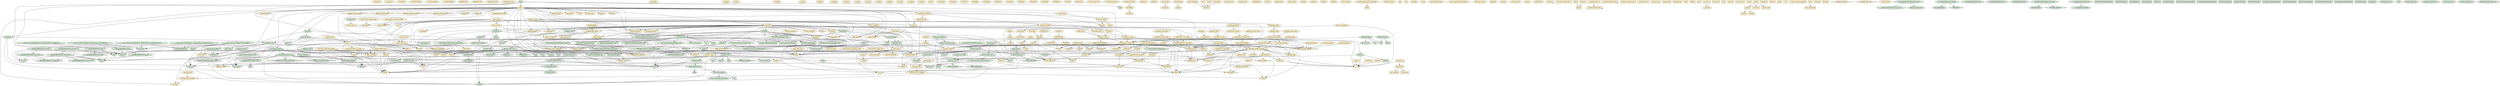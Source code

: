 digraph {
"__bswap_16" [type=functions, language=source, fillcolor="#FFF2CC", style=filled, shape=ellipse];
"__bswap_32" [type=functions, language=source, fillcolor="#FFF2CC", style=filled, shape=ellipse];
"__bswap_64" [type=functions, language=source, fillcolor="#FFF2CC", style=filled, shape=ellipse];
"__uint16_identity" [type=functions, language=source, fillcolor="#FFF2CC", style=filled, shape=ellipse];
"__uint32_identity" [type=functions, language=source, fillcolor="#FFF2CC", style=filled, shape=ellipse];
"__uint64_identity" [type=functions, language=source, fillcolor="#FFF2CC", style=filled, shape=ellipse];
"pgettext_aux" [type=functions, language=source, fillcolor="#FFF2CC", style=filled, shape=ellipse];
"npgettext_aux" [type=functions, language=source, fillcolor="#FFF2CC", style=filled, shape=ellipse];
"dcpgettext_expr" [type=functions, language=source, fillcolor="#FFF2CC", style=filled, shape=ellipse];
"dcnpgettext_expr" [type=functions, language=source, fillcolor="#FFF2CC", style=filled, shape=ellipse];
"__argmatch_die" [type=functions, language=source, fillcolor="#FFF2CC", style=filled, shape=ellipse];
"argmatch" [type=functions, language=source, fillcolor="#FFF2CC", style=filled, shape=ellipse];
"argmatch_exact" [type=functions, language=source, fillcolor="#FFF2CC", style=filled, shape=ellipse];
"argmatch_invalid" [type=functions, language=source, fillcolor="#FFF2CC", style=filled, shape=ellipse];
"argmatch_valid" [type=functions, language=source, fillcolor="#FFF2CC", style=filled, shape=ellipse];
"__xargmatch_internal" [type=functions, language=source, fillcolor="#FFF2CC", style=filled, shape=ellipse];
"argmatch_to_argument" [type=functions, language=source, fillcolor="#FFF2CC", style=filled, shape=ellipse];
"c_isalnum" [type=functions, language=source, fillcolor="#FFF2CC", style=filled, shape=ellipse];
"c_isalpha" [type=functions, language=source, fillcolor="#FFF2CC", style=filled, shape=ellipse];
"c_isascii" [type=functions, language=source, fillcolor="#FFF2CC", style=filled, shape=ellipse];
"c_isblank" [type=functions, language=source, fillcolor="#FFF2CC", style=filled, shape=ellipse];
"c_iscntrl" [type=functions, language=source, fillcolor="#FFF2CC", style=filled, shape=ellipse];
"c_isdigit" [type=functions, language=source, fillcolor="#FFF2CC", style=filled, shape=ellipse];
"c_isgraph" [type=functions, language=source, fillcolor="#FFF2CC", style=filled, shape=ellipse];
"c_islower" [type=functions, language=source, fillcolor="#FFF2CC", style=filled, shape=ellipse];
"c_isprint" [type=functions, language=source, fillcolor="#FFF2CC", style=filled, shape=ellipse];
"c_ispunct" [type=functions, language=source, fillcolor="#FFF2CC", style=filled, shape=ellipse];
"c_isspace" [type=functions, language=source, fillcolor="#FFF2CC", style=filled, shape=ellipse];
"c_isupper" [type=functions, language=source, fillcolor="#FFF2CC", style=filled, shape=ellipse];
"c_isxdigit" [type=functions, language=source, fillcolor="#FFF2CC", style=filled, shape=ellipse];
"c_toupper" [type=functions, language=source, fillcolor="#FFF2CC", style=filled, shape=ellipse];
"c_tolower" [type=functions, language=source, fillcolor="#FFF2CC", style=filled, shape=ellipse];
"mbszero" [type=functions, language=source, fillcolor="#FFF2CC", style=filled, shape=ellipse];
"btoc32" [type=functions, language=source, fillcolor="#FFF2CC", style=filled, shape=ellipse];
"c32isalnum" [type=functions, language=source, fillcolor="#FFF2CC", style=filled, shape=ellipse];
"c32isalpha" [type=functions, language=source, fillcolor="#FFF2CC", style=filled, shape=ellipse];
"c32iscntrl" [type=functions, language=source, fillcolor="#FFF2CC", style=filled, shape=ellipse];
"c32isdigit" [type=functions, language=source, fillcolor="#FFF2CC", style=filled, shape=ellipse];
"c32isgraph" [type=functions, language=source, fillcolor="#FFF2CC", style=filled, shape=ellipse];
"c32islower" [type=functions, language=source, fillcolor="#FFF2CC", style=filled, shape=ellipse];
"c32isprint" [type=functions, language=source, fillcolor="#FFF2CC", style=filled, shape=ellipse];
"c32ispunct" [type=functions, language=source, fillcolor="#FFF2CC", style=filled, shape=ellipse];
"c32isspace" [type=functions, language=source, fillcolor="#FFF2CC", style=filled, shape=ellipse];
"c32isupper" [type=functions, language=source, fillcolor="#FFF2CC", style=filled, shape=ellipse];
"c32isxdigit" [type=functions, language=source, fillcolor="#FFF2CC", style=filled, shape=ellipse];
"c32tolower" [type=functions, language=source, fillcolor="#FFF2CC", style=filled, shape=ellipse];
"c32width" [type=functions, language=source, fillcolor="#FFF2CC", style=filled, shape=ellipse];
"mbsrtoc32s" [type=functions, language=source, fillcolor="#FFF2CC", style=filled, shape=ellipse];
"c32_get_type_test" [type=functions, language=source, fillcolor="#FFF2CC", style=filled, shape=ellipse];
"c32_apply_type_test" [type=functions, language=source, fillcolor="#FFF2CC", style=filled, shape=ellipse];
"c32isblank" [type=functions, language=source, fillcolor="#FFF2CC", style=filled, shape=ellipse];
"close_stream" [type=functions, language=source, fillcolor="#FFF2CC", style=filled, shape=ellipse];
"close_stdout_set_file_name" [type=functions, language=source, fillcolor="#FFF2CC", style=filled, shape=ellipse];
"close_stdout_set_ignore_EPIPE" [type=functions, language=source, fillcolor="#FFF2CC", style=filled, shape=ellipse];
"close_stdout" [type=functions, language=source, fillcolor="#FFF2CC", style=filled, shape=ellipse];
"fpurge" [type=functions, language=source, fillcolor="#FFF2CC", style=filled, shape=ellipse];
"protect_fd" [type=functions, language=source, fillcolor="#FFF2CC", style=filled, shape=ellipse];
"rpl_fseeko" [type=functions, language=source, fillcolor="#FFF2CC", style=filled, shape=ellipse];
"hard_locale" [type=functions, language=source, fillcolor="#FFF2CC", style=filled, shape=ellipse];
"_gl_alloc_nomem" [type=functions, language=source, fillcolor="#FFF2CC", style=filled, shape=ellipse];
"imalloc" [type=functions, language=source, fillcolor="#FFF2CC", style=filled, shape=ellipse];
"irealloc" [type=functions, language=source, fillcolor="#FFF2CC", style=filled, shape=ellipse];
"icalloc" [type=functions, language=source, fillcolor="#FFF2CC", style=filled, shape=ellipse];
"ireallocarray" [type=functions, language=source, fillcolor="#FFF2CC", style=filled, shape=ellipse];
"xnrealloc" [type=functions, language=source, fillcolor="#FFF2CC", style=filled, shape=ellipse];
"initbuffer" [type=functions, language=source, fillcolor="#FFF2CC", style=filled, shape=ellipse];
"readlinebuffer" [type=functions, language=source, fillcolor="#FFF2CC", style=filled, shape=ellipse];
"readlinebuffer_delim" [type=functions, language=source, fillcolor="#FFF2CC", style=filled, shape=ellipse];
"freebuffer" [type=functions, language=source, fillcolor="#FFF2CC", style=filled, shape=ellipse];
"rpl_mbrtoc32" [type=functions, language=source, fillcolor="#FFF2CC", style=filled, shape=ellipse];
"mcel_err" [type=functions, language=source, fillcolor="#FFF2CC", style=filled, shape=ellipse];
"mcel_cmp" [type=functions, language=source, fillcolor="#FFF2CC", style=filled, shape=ellipse];
"mcel_tocmp" [type=functions, language=source, fillcolor="#FFF2CC", style=filled, shape=ellipse];
"mcel_scant" [type=functions, language=source, fillcolor="#FFF2CC", style=filled, shape=ellipse];
"mcel_scanz" [type=functions, language=source, fillcolor="#FFF2CC", style=filled, shape=ellipse];
"memcasecmp" [type=functions, language=source, fillcolor="#FFF2CC", style=filled, shape=ellipse];
"posix2_version" [type=functions, language=source, fillcolor="#FFF2CC", style=filled, shape=ellipse];
"clone_quoting_options" [type=functions, language=source, fillcolor="#FFF2CC", style=filled, shape=ellipse];
"get_quoting_style" [type=functions, language=source, fillcolor="#FFF2CC", style=filled, shape=ellipse];
"set_quoting_style" [type=functions, language=source, fillcolor="#FFF2CC", style=filled, shape=ellipse];
"set_char_quoting" [type=functions, language=source, fillcolor="#FFF2CC", style=filled, shape=ellipse];
"set_quoting_flags" [type=functions, language=source, fillcolor="#FFF2CC", style=filled, shape=ellipse];
"set_custom_quoting" [type=functions, language=source, fillcolor="#FFF2CC", style=filled, shape=ellipse];
"quoting_options_from_style" [type=functions, language=source, fillcolor="#FFF2CC", style=filled, shape=ellipse];
"gettext_quote" [type=functions, language=source, fillcolor="#FFF2CC", style=filled, shape=ellipse];
"quotearg_buffer_restyled" [type=functions, language=source, fillcolor="#FFF2CC", style=filled, shape=ellipse];
"quotearg_buffer" [type=functions, language=source, fillcolor="#FFF2CC", style=filled, shape=ellipse];
"quotearg_alloc" [type=functions, language=source, fillcolor="#FFF2CC", style=filled, shape=ellipse];
"quotearg_alloc_mem" [type=functions, language=source, fillcolor="#FFF2CC", style=filled, shape=ellipse];
"quotearg_free" [type=functions, language=source, fillcolor="#FFF2CC", style=filled, shape=ellipse];
"quotearg_n_options" [type=functions, language=source, fillcolor="#FFF2CC", style=filled, shape=ellipse];
"quotearg_n" [type=functions, language=source, fillcolor="#FFF2CC", style=filled, shape=ellipse];
"quotearg_n_mem" [type=functions, language=source, fillcolor="#FFF2CC", style=filled, shape=ellipse];
"quotearg" [type=functions, language=source, fillcolor="#FFF2CC", style=filled, shape=ellipse];
"quotearg_mem" [type=functions, language=source, fillcolor="#FFF2CC", style=filled, shape=ellipse];
"quotearg_n_style" [type=functions, language=source, fillcolor="#FFF2CC", style=filled, shape=ellipse];
"quotearg_n_style_mem" [type=functions, language=source, fillcolor="#FFF2CC", style=filled, shape=ellipse];
"quotearg_style" [type=functions, language=source, fillcolor="#FFF2CC", style=filled, shape=ellipse];
"quotearg_style_mem" [type=functions, language=source, fillcolor="#FFF2CC", style=filled, shape=ellipse];
"quotearg_char_mem" [type=functions, language=source, fillcolor="#FFF2CC", style=filled, shape=ellipse];
"quotearg_char" [type=functions, language=source, fillcolor="#FFF2CC", style=filled, shape=ellipse];
"quotearg_colon" [type=functions, language=source, fillcolor="#FFF2CC", style=filled, shape=ellipse];
"quotearg_colon_mem" [type=functions, language=source, fillcolor="#FFF2CC", style=filled, shape=ellipse];
"quotearg_n_style_colon" [type=functions, language=source, fillcolor="#FFF2CC", style=filled, shape=ellipse];
"quotearg_n_custom" [type=functions, language=source, fillcolor="#FFF2CC", style=filled, shape=ellipse];
"quotearg_n_custom_mem" [type=functions, language=source, fillcolor="#FFF2CC", style=filled, shape=ellipse];
"quotearg_custom" [type=functions, language=source, fillcolor="#FFF2CC", style=filled, shape=ellipse];
"quotearg_custom_mem" [type=functions, language=source, fillcolor="#FFF2CC", style=filled, shape=ellipse];
"quote_n_mem" [type=functions, language=source, fillcolor="#FFF2CC", style=filled, shape=ellipse];
"quote_mem" [type=functions, language=source, fillcolor="#FFF2CC", style=filled, shape=ellipse];
"quote_n" [type=functions, language=source, fillcolor="#FFF2CC", style=filled, shape=ellipse];
"quote" [type=functions, language=source, fillcolor="#FFF2CC", style=filled, shape=ellipse];
"setlocale_null_unlocked" [type=functions, language=source, fillcolor="#FFF2CC", style=filled, shape=ellipse];
"setlocale_null_r_unlocked" [type=functions, language=source, fillcolor="#FFF2CC", style=filled, shape=ellipse];
"setlocale_null_r" [type=functions, language=source, fillcolor="#FFF2CC", style=filled, shape=ellipse];
"setlocale_null" [type=functions, language=source, fillcolor="#FFF2CC", style=filled, shape=ellipse];
"mcel_ch" [type=functions, language=target, fillcolor="#D5E8D4", style=filled, shape=ellipse];
"mcel_isbasic" [type=functions, language=target, fillcolor="#D5E8D4", style=filled, shape=ellipse];
"mcel_scan" [type=functions, language=target, fillcolor="#D5E8D4", style=filled, shape=ellipse];
"skip_str_matching" [type=functions, language=source, fillcolor="#FFF2CC", style=filled, shape=ellipse];
"initialize_exit_failure" [type=functions, language=source, fillcolor="#FFF2CC", style=filled, shape=ellipse];
"make_timespec" [type=functions, language=source, fillcolor="#FFF2CC", style=filled, shape=ellipse];
"timespec_cmp" [type=functions, language=source, fillcolor="#FFF2CC", style=filled, shape=ellipse];
"timespec_sign" [type=functions, language=source, fillcolor="#FFF2CC", style=filled, shape=ellipse];
"timespectod" [type=functions, language=source, fillcolor="#FFF2CC", style=filled, shape=ellipse];
"to_uchar" [type=functions, language=source, fillcolor="#FFF2CC", style=filled, shape=ellipse];
"select_plural" [type=functions, language=source, fillcolor="#FFF2CC", style=filled, shape=ellipse];
"psame_inode" [type=functions, language=source, fillcolor="#FFF2CC", style=filled, shape=ellipse];
"chownat" [type=functions, language=source, fillcolor="#FFF2CC", style=filled, shape=ellipse];
"lchownat" [type=functions, language=source, fillcolor="#FFF2CC", style=filled, shape=ellipse];
"chmodat" [type=functions, language=source, fillcolor="#FFF2CC", style=filled, shape=ellipse];
"lchmodat" [type=functions, language=source, fillcolor="#FFF2CC", style=filled, shape=ellipse];
"dot_or_dotdot" [type=functions, language=source, fillcolor="#FFF2CC", style=filled, shape=ellipse];
"readdir_ignoring_dot_and_dotdot" [type=functions, language=source, fillcolor="#FFF2CC", style=filled, shape=ellipse];
"directory_status" [type=functions, language=source, fillcolor="#FFF2CC", style=filled, shape=ellipse];
"gcd" [type=functions, language=source, fillcolor="#FFF2CC", style=filled, shape=ellipse];
"lcm" [type=functions, language=source, fillcolor="#FFF2CC", style=filled, shape=ellipse];
"ptr_align" [type=functions, language=source, fillcolor="#FFF2CC", style=filled, shape=ellipse];
"is_nul" [type=functions, language=source, fillcolor="#FFF2CC", style=filled, shape=ellipse];
"emit_stdin_note" [type=functions, language=source, fillcolor="#FFF2CC", style=filled, shape=ellipse];
"emit_mandatory_arg_note" [type=functions, language=source, fillcolor="#FFF2CC", style=filled, shape=ellipse];
"emit_size_note" [type=functions, language=source, fillcolor="#FFF2CC", style=filled, shape=ellipse];
"emit_blocksize_note" [type=functions, language=source, fillcolor="#FFF2CC", style=filled, shape=ellipse];
"emit_update_parameters_note" [type=functions, language=source, fillcolor="#FFF2CC", style=filled, shape=ellipse];
"emit_backup_suffix_note" [type=functions, language=source, fillcolor="#FFF2CC", style=filled, shape=ellipse];
"emit_symlink_recurse_options" [type=functions, language=source, fillcolor="#FFF2CC", style=filled, shape=ellipse];
"emit_exec_status" [type=functions, language=source, fillcolor="#FFF2CC", style=filled, shape=ellipse];
"emit_ancillary_info" [type=functions, language=source, fillcolor="#FFF2CC", style=filled, shape=ellipse];
"timetostr" [type=functions, language=source, fillcolor="#FFF2CC", style=filled, shape=ellipse];
"bad_cast" [type=functions, language=source, fillcolor="#FFF2CC", style=filled, shape=ellipse];
"usable_st_size" [type=functions, language=source, fillcolor="#FFF2CC", style=filled, shape=ellipse];
"write_error" [type=functions, language=source, fillcolor="#FFF2CC", style=filled, shape=ellipse];
"stzncpy" [type=functions, language=source, fillcolor="#FFF2CC", style=filled, shape=ellipse];
"is_ENOTSUP" [type=functions, language=source, fillcolor="#FFF2CC", style=filled, shape=ellipse];
"skip_buf_matching" [type=functions, language=target, fillcolor="#D5E8D4", style=filled, shape=ellipse];
"usage" [type=functions, language=source, fillcolor="#FFF2CC", style=filled, shape=ellipse];
"strict_posix2" [type=functions, language=source, fillcolor="#FFF2CC", style=filled, shape=ellipse];
"newline_or_blank" [type=functions, language=source, fillcolor="#FFF2CC", style=filled, shape=ellipse];
"find_field" [type=functions, language=source, fillcolor="#FFF2CC", style=filled, shape=ellipse];
"check_file" [type=functions, language=source, fillcolor="#FFF2CC", style=filled, shape=ellipse];
"main_0" [type=functions, language=source, fillcolor="#FFF2CC", style=filled, shape=ellipse];
"version_etc_arn" [type=functions, language=source, fillcolor="#FFF2CC", style=filled, shape=ellipse];
"version_etc_ar" [type=functions, language=source, fillcolor="#FFF2CC", style=filled, shape=ellipse];
"version_etc_va" [type=functions, language=source, fillcolor="#FFF2CC", style=filled, shape=ellipse];
"emit_bug_reporting_address" [type=functions, language=source, fillcolor="#FFF2CC", style=filled, shape=ellipse];
"xalloc_die" [type=functions, language=source, fillcolor="#FFF2CC", style=filled, shape=ellipse];
"check_nonnull" [type=functions, language=source, fillcolor="#FFF2CC", style=filled, shape=ellipse];
"xmalloc" [type=functions, language=source, fillcolor="#FFF2CC", style=filled, shape=ellipse];
"ximalloc" [type=functions, language=source, fillcolor="#FFF2CC", style=filled, shape=ellipse];
"xcharalloc" [type=functions, language=source, fillcolor="#FFF2CC", style=filled, shape=ellipse];
"xirealloc" [type=functions, language=source, fillcolor="#FFF2CC", style=filled, shape=ellipse];
"xreallocarray" [type=functions, language=source, fillcolor="#FFF2CC", style=filled, shape=ellipse];
"xireallocarray" [type=functions, language=source, fillcolor="#FFF2CC", style=filled, shape=ellipse];
"xnmalloc" [type=functions, language=source, fillcolor="#FFF2CC", style=filled, shape=ellipse];
"xinmalloc" [type=functions, language=source, fillcolor="#FFF2CC", style=filled, shape=ellipse];
"x2realloc" [type=functions, language=source, fillcolor="#FFF2CC", style=filled, shape=ellipse];
"x2nrealloc" [type=functions, language=source, fillcolor="#FFF2CC", style=filled, shape=ellipse];
"xzalloc" [type=functions, language=source, fillcolor="#FFF2CC", style=filled, shape=ellipse];
"xizalloc" [type=functions, language=source, fillcolor="#FFF2CC", style=filled, shape=ellipse];
"xcalloc" [type=functions, language=source, fillcolor="#FFF2CC", style=filled, shape=ellipse];
"xicalloc" [type=functions, language=source, fillcolor="#FFF2CC", style=filled, shape=ellipse];
"xmemdup" [type=functions, language=source, fillcolor="#FFF2CC", style=filled, shape=ellipse];
"ximemdup" [type=functions, language=source, fillcolor="#FFF2CC", style=filled, shape=ellipse];
"ximemdup0" [type=functions, language=source, fillcolor="#FFF2CC", style=filled, shape=ellipse];
"xstrdup" [type=functions, language=source, fillcolor="#FFF2CC", style=filled, shape=ellipse];
"bkm_scale" [type=functions, language=target, fillcolor="#D5E8D4", style=filled, shape=ellipse];
"bkm_scale_by_power" [type=functions, language=target, fillcolor="#D5E8D4", style=filled, shape=ellipse];
"" [type=enums, language=source, fillcolor="#FFF2CC", style=filled, shape=ellipse];
"_G_fpos_t" [type=structs, language=source, fillcolor="#FFF2CC", style=filled, shape=box];
"_G_fpos64_t" [type=structs, language=source, fillcolor="#FFF2CC", style=filled, shape=box];
"_IO_FILE" [type=structs, language=source, fillcolor="#FFF2CC", style=filled, shape=box];
"_IO_cookie_io_functions_t" [type=structs, language=source, fillcolor="#FFF2CC", style=filled, shape=box];
"timeval" [type=structs, language=source, fillcolor="#FFF2CC", style=filled, shape=box];
"timespec" [type=structs, language=source, fillcolor="#FFF2CC", style=filled, shape=box];
"__pthread_internal_list" [type=structs, language=source, fillcolor="#FFF2CC", style=filled, shape=box];
"__pthread_internal_slist" [type=structs, language=source, fillcolor="#FFF2CC", style=filled, shape=box];
"__pthread_mutex_s" [type=structs, language=source, fillcolor="#FFF2CC", style=filled, shape=box];
"__pthread_rwlock_arch_t" [type=structs, language=source, fillcolor="#FFF2CC", style=filled, shape=box];
"__pthread_cond_s" [type=structs, language=source, fillcolor="#FFF2CC", style=filled, shape=box];
"__locale_struct" [type=structs, language=source, fillcolor="#FFF2CC", style=filled, shape=box];
"random_data" [type=structs, language=source, fillcolor="#FFF2CC", style=filled, shape=box];
"drand48_data" [type=structs, language=source, fillcolor="#FFF2CC", style=filled, shape=box];
"flock" [type=structs, language=source, fillcolor="#FFF2CC", style=filled, shape=box];
"flock64" [type=structs, language=source, fillcolor="#FFF2CC", style=filled, shape=box];
"iovec" [type=structs, language=source, fillcolor="#FFF2CC", style=filled, shape=box];
"f_owner_ex" [type=structs, language=source, fillcolor="#FFF2CC", style=filled, shape=box];
"file_handle" [type=structs, language=source, fillcolor="#FFF2CC", style=filled, shape=box];
"stat" [type=structs, language=source, fillcolor="#FFF2CC", style=filled, shape=box];
"stat64" [type=structs, language=source, fillcolor="#FFF2CC", style=filled, shape=box];
"lconv" [type=structs, language=source, fillcolor="#FFF2CC", style=filled, shape=box];
"linebuffer" [type=structs, language=source, fillcolor="#FFF2CC", style=filled, shape=box];
"sigevent" [type=structs, language=source, fillcolor="#FFF2CC", style=filled, shape=box];
"sigaction" [type=structs, language=source, fillcolor="#FFF2CC", style=filled, shape=box];
"_fpx_sw_bytes" [type=structs, language=source, fillcolor="#FFF2CC", style=filled, shape=box];
"_fpreg" [type=structs, language=source, fillcolor="#FFF2CC", style=filled, shape=box];
"_fpxreg" [type=structs, language=source, fillcolor="#FFF2CC", style=filled, shape=box];
"_xmmreg" [type=structs, language=source, fillcolor="#FFF2CC", style=filled, shape=box];
"_fpstate" [type=structs, language=source, fillcolor="#FFF2CC", style=filled, shape=box];
"sigcontext" [type=structs, language=source, fillcolor="#FFF2CC", style=filled, shape=box];
"_xsave_hdr" [type=structs, language=source, fillcolor="#FFF2CC", style=filled, shape=box];
"_ymmh_state" [type=structs, language=source, fillcolor="#FFF2CC", style=filled, shape=box];
"_xstate" [type=structs, language=source, fillcolor="#FFF2CC", style=filled, shape=box];
"_libc_fpxreg" [type=structs, language=source, fillcolor="#FFF2CC", style=filled, shape=box];
"_libc_xmmreg" [type=structs, language=source, fillcolor="#FFF2CC", style=filled, shape=box];
"_libc_fpstate" [type=structs, language=source, fillcolor="#FFF2CC", style=filled, shape=box];
"ucontext_t" [type=structs, language=source, fillcolor="#FFF2CC", style=filled, shape=box];
"sigstack" [type=structs, language=source, fillcolor="#FFF2CC", style=filled, shape=box];
"quoting_options" [type=structs, language=source, fillcolor="#FFF2CC", style=filled, shape=box];
"slotvec" [type=globals, language=source, fillcolor="#FFF2CC", style=filled, shape=diamond];
"option" [type=structs, language=source, fillcolor="#FFF2CC", style=filled, shape=box];
"timex" [type=structs, language=source, fillcolor="#FFF2CC", style=filled, shape=box];
"tm" [type=structs, language=source, fillcolor="#FFF2CC", style=filled, shape=box];
"itimerspec" [type=structs, language=source, fillcolor="#FFF2CC", style=filled, shape=box];
"__time_t_must_be_integral" [type=structs, language=source, fillcolor="#FFF2CC", style=filled, shape=box];
"statx_timestamp" [type=structs, language=source, fillcolor="#FFF2CC", style=filled, shape=box];
"statx" [type=structs, language=source, fillcolor="#FFF2CC", style=filled, shape=box];
"timezone" [type=structs, language=source, fillcolor="#FFF2CC", style=filled, shape=box];
"itimerval" [type=structs, language=source, fillcolor="#FFF2CC", style=filled, shape=box];
"dirent" [type=structs, language=source, fillcolor="#FFF2CC", style=filled, shape=box];
"dirent64" [type=structs, language=source, fillcolor="#FFF2CC", style=filled, shape=box];
"infomap" [type=structs, language=source, fillcolor="#FFF2CC", style=filled, shape=box];
"argmatch_die" [type=globals, language=source, fillcolor="#FFF2CC", style=filled, shape=diamond];
"file_name" [type=globals, language=source, fillcolor="#FFF2CC", style=filled, shape=diamond];
"ignore_EPIPE" [type=globals, language=source, fillcolor="#FFF2CC", style=filled, shape=diamond];
"exit_failure" [type=globals, language=source, fillcolor="#FFF2CC", style=filled, shape=diamond];
"internal_state" [type=globals, language=source, fillcolor="#FFF2CC", style=filled, shape=diamond];
"program_name" [type=globals, language=source, fillcolor="#FFF2CC", style=filled, shape=diamond];
"quoting_style_args" [type=globals, language=source, fillcolor="#FFF2CC", style=filled, shape=diamond];
"quoting_style_vals" [type=globals, language=source, fillcolor="#FFF2CC", style=filled, shape=diamond];
"default_quoting_options" [type=globals, language=source, fillcolor="#FFF2CC", style=filled, shape=diamond];
"slot0" [type=globals, language=source, fillcolor="#FFF2CC", style=filled, shape=diamond];
"nslots" [type=globals, language=source, fillcolor="#FFF2CC", style=filled, shape=diamond];
"slotvec0" [type=globals, language=source, fillcolor="#FFF2CC", style=filled, shape=diamond];
"quote_quoting_options" [type=globals, language=source, fillcolor="#FFF2CC", style=filled, shape=diamond];
"skip_fields" [type=globals, language=source, fillcolor="#FFF2CC", style=filled, shape=diamond];
"skip_chars" [type=globals, language=source, fillcolor="#FFF2CC", style=filled, shape=diamond];
"check_chars" [type=globals, language=source, fillcolor="#FFF2CC", style=filled, shape=diamond];
"count_occurrences" [type=globals, language=source, fillcolor="#FFF2CC", style=filled, shape=diamond];
"output_unique" [type=globals, language=source, fillcolor="#FFF2CC", style=filled, shape=diamond];
"output_first_repeated" [type=globals, language=source, fillcolor="#FFF2CC", style=filled, shape=diamond];
"output_later_repeated" [type=globals, language=source, fillcolor="#FFF2CC", style=filled, shape=diamond];
"ignore_case" [type=globals, language=source, fillcolor="#FFF2CC", style=filled, shape=diamond];
"delimit_method_string" [type=globals, language=source, fillcolor="#FFF2CC", style=filled, shape=diamond];
"delimit_method_map" [type=globals, language=source, fillcolor="#FFF2CC", style=filled, shape=diamond];
"delimit_groups" [type=globals, language=source, fillcolor="#FFF2CC", style=filled, shape=diamond];
"grouping_method_string" [type=globals, language=source, fillcolor="#FFF2CC", style=filled, shape=diamond];
"grouping_method_map" [type=globals, language=source, fillcolor="#FFF2CC", style=filled, shape=diamond];
"grouping" [type=globals, language=source, fillcolor="#FFF2CC", style=filled, shape=diamond];
"longopts" [type=globals, language=source, fillcolor="#FFF2CC", style=filled, shape=diamond];
"version_etc_copyright" [type=globals, language=source, fillcolor="#FFF2CC", style=filled, shape=diamond];
"Version" [type=globals, language=source, fillcolor="#FFF2CC", style=filled, shape=diamond];
"quoting_style" [type=enums, language=source, fillcolor="#FFF2CC", style=filled, shape=ellipse];
"quoting_flags" [type=enums, language=source, fillcolor="#FFF2CC", style=filled, shape=ellipse];
"__pid_type" [type=enums, language=source, fillcolor="#FFF2CC", style=filled, shape=ellipse];
"__itimer_which" [type=enums, language=source, fillcolor="#FFF2CC", style=filled, shape=ellipse];
"strtol_error" [type=enums, language=source, fillcolor="#FFF2CC", style=filled, shape=ellipse];
"delimit_method" [type=enums, language=source, fillcolor="#FFF2CC", style=filled, shape=ellipse];
"grouping_method" [type=enums, language=source, fillcolor="#FFF2CC", style=filled, shape=ellipse];
"Skip_field_option_type" [type=enums, language=source, fillcolor="#FFF2CC", style=filled, shape=ellipse];
"__BindgenBitfieldUnit::get" [type=functions, language=target, fillcolor="#D5E8D4", style=filled, shape=ellipse];
"swap_lines_rust" [type=functions, language=target, fillcolor="#D5E8D4", style=filled, shape=ellipse];
"FileWriter::flush" [type=functions, language=target, fillcolor="#D5E8D4", style=filled, shape=ellipse];
"proper_name_lite" [type=functions, language=target, fillcolor="#D5E8D4", style=filled, shape=ellipse];
"set_program_name_rust" [type=functions, language=target, fillcolor="#D5E8D4", style=filled, shape=ellipse];
"__time_t_must_be_integral::__floating_time_t_unsupported_raw" [type=functions, language=target, fillcolor="#D5E8D4", style=filled, shape=ellipse];
"__BindgenBitfieldUnit::raw_get" [type=functions, language=target, fillcolor="#D5E8D4", style=filled, shape=ellipse];
"OutputUniqueWrapper::get" [type=functions, language=target, fillcolor="#D5E8D4", style=filled, shape=ellipse];
"size_opt_rust" [type=functions, language=target, fillcolor="#D5E8D4", style=filled, shape=ellipse];
"__BindgenBitfieldUnit::set" [type=functions, language=target, fillcolor="#D5E8D4", style=filled, shape=ellipse];
"locale_charset" [type=functions, language=target, fillcolor="#D5E8D4", style=filled, shape=ellipse];
"freopen_safer" [type=functions, language=target, fillcolor="#D5E8D4", style=filled, shape=ellipse];
"__IncompleteArrayField::as_mut_ptr" [type=functions, language=target, fillcolor="#D5E8D4", style=filled, shape=ellipse];
"fadvise_rust" [type=functions, language=target, fillcolor="#D5E8D4", style=filled, shape=ellipse];
"writeline" [type=functions, language=target, fillcolor="#D5E8D4", style=filled, shape=ellipse];
"extract_ch_and_len_from_mcel_t" [type=functions, language=target, fillcolor="#D5E8D4", style=filled, shape=ellipse];
"GroupingWrapper::get_global" [type=functions, language=target, fillcolor="#D5E8D4", style=filled, shape=ellipse];
"__BindgenBitfieldUnit::raw_set_bit" [type=functions, language=target, fillcolor="#D5E8D4", style=filled, shape=ellipse];
"OutputFirstRepeatedWrapper::get_global" [type=functions, language=target, fillcolor="#D5E8D4", style=filled, shape=ellipse];
"fadvise" [type=functions, language=target, fillcolor="#D5E8D4", style=filled, shape=ellipse];
"__IncompleteArrayField::as_mut_slice" [type=functions, language=target, fillcolor="#D5E8D4", style=filled, shape=ellipse];
"writeline_rust" [type=functions, language=target, fillcolor="#D5E8D4", style=filled, shape=ellipse];
"__IncompleteArrayField::fmt" [type=functions, language=target, fillcolor="#D5E8D4", style=filled, shape=ellipse];
"c_strcasecmp" [type=functions, language=target, fillcolor="#D5E8D4", style=filled, shape=ellipse];
"size_opt" [type=functions, language=target, fillcolor="#D5E8D4", style=filled, shape=ellipse];
"rpl_fclose" [type=functions, language=target, fillcolor="#D5E8D4", style=filled, shape=ellipse];
"__BindgenBitfieldUnit::raw_set" [type=functions, language=target, fillcolor="#D5E8D4", style=filled, shape=ellipse];
"__BindgenBitfieldUnit::new" [type=functions, language=target, fillcolor="#D5E8D4", style=filled, shape=ellipse];
"convert_mcel_t_to_c" [type=functions, language=target, fillcolor="#D5E8D4", style=filled, shape=ellipse];
"QuotingOptions::clone" [type=functions, language=target, fillcolor="#D5E8D4", style=filled, shape=ellipse];
"main" [type=functions, language=target, fillcolor="#D5E8D4", style=filled, shape=ellipse];
"CountOccurrencesWrapper::new" [type=functions, language=target, fillcolor="#D5E8D4", style=filled, shape=ellipse];
"__BindgenBitfieldUnit::extract_bit" [type=functions, language=target, fillcolor="#D5E8D4", style=filled, shape=ellipse];
"c_strcasecmp_rust" [type=functions, language=target, fillcolor="#D5E8D4", style=filled, shape=ellipse];
"c_tolower_rust" [type=functions, language=target, fillcolor="#D5E8D4", style=filled, shape=ellipse];
"OutputFirstRepeatedWrapper::new" [type=functions, language=target, fillcolor="#D5E8D4", style=filled, shape=ellipse];
"swap_lines" [type=functions, language=target, fillcolor="#D5E8D4", style=filled, shape=ellipse];
"mcel_ch_rust" [type=functions, language=target, fillcolor="#D5E8D4", style=filled, shape=ellipse];
"version_etc" [type=functions, language=target, fillcolor="#D5E8D4", style=filled, shape=ellipse];
"DelimitGroupsWrapper::get_global" [type=functions, language=target, fillcolor="#D5E8D4", style=filled, shape=ellipse];
"OutputLaterRepeatedWrapper::new" [type=functions, language=target, fillcolor="#D5E8D4", style=filled, shape=ellipse];
"get_locale_codeset" [type=functions, language=target, fillcolor="#D5E8D4", style=filled, shape=ellipse];
"__time_t_must_be_integral::set___floating_time_t_unsupported_raw" [type=functions, language=target, fillcolor="#D5E8D4", style=filled, shape=ellipse];
"skip_buf_matching_rust" [type=functions, language=target, fillcolor="#D5E8D4", style=filled, shape=ellipse];
"locale_charset_rust" [type=functions, language=target, fillcolor="#D5E8D4", style=filled, shape=ellipse];
"different_rust" [type=functions, language=target, fillcolor="#D5E8D4", style=filled, shape=ellipse];
"__time_t_must_be_integral::set___floating_time_t_unsupported" [type=functions, language=target, fillcolor="#D5E8D4", style=filled, shape=ellipse];
"freopen_safer_rust" [type=functions, language=target, fillcolor="#D5E8D4", style=filled, shape=ellipse];
"OutputUniqueWrapper::new" [type=functions, language=target, fillcolor="#D5E8D4", style=filled, shape=ellipse];
"mcel_isbasic_rust" [type=functions, language=target, fillcolor="#D5E8D4", style=filled, shape=ellipse];
"OutputLaterRepeatedWrapper::get" [type=functions, language=target, fillcolor="#D5E8D4", style=filled, shape=ellipse];
"IgnoreCaseWrapper::new" [type=functions, language=target, fillcolor="#D5E8D4", style=filled, shape=ellipse];
"create_error_mcel" [type=functions, language=target, fillcolor="#D5E8D4", style=filled, shape=ellipse];
"unsafe_is_not_reading" [type=functions, language=target, fillcolor="#D5E8D4", style=filled, shape=ellipse];
"extract_codeset_from_locale" [type=functions, language=target, fillcolor="#D5E8D4", style=filled, shape=ellipse];
"fdadvise_rust" [type=functions, language=target, fillcolor="#D5E8D4", style=filled, shape=ellipse];
"proper_name_lite_rust" [type=functions, language=target, fillcolor="#D5E8D4", style=filled, shape=ellipse];
"clear_ungetc_buffer_preserving_position" [type=functions, language=target, fillcolor="#D5E8D4", style=filled, shape=ellipse];
"__BindgenBitfieldUnit::raw_get_bit" [type=functions, language=target, fillcolor="#D5E8D4", style=filled, shape=ellipse];
"ProgramNameWrapper::get_global" [type=functions, language=target, fillcolor="#D5E8D4", style=filled, shape=ellipse];
"__IncompleteArrayField::as_ptr" [type=functions, language=target, fillcolor="#D5E8D4", style=filled, shape=ellipse];
"mcel_scan_rust" [type=functions, language=target, fillcolor="#D5E8D4", style=filled, shape=ellipse];
"__BindgenBitfieldUnit::set_bit" [type=functions, language=target, fillcolor="#D5E8D4", style=filled, shape=ellipse];
"xpalloc_rust" [type=functions, language=target, fillcolor="#D5E8D4", style=filled, shape=ellipse];
"rpl_fflush" [type=functions, language=target, fillcolor="#D5E8D4", style=filled, shape=ellipse];
"different" [type=functions, language=target, fillcolor="#D5E8D4", style=filled, shape=ellipse];
"xstrtoimax_rust" [type=functions, language=target, fillcolor="#D5E8D4", style=filled, shape=ellipse];
"xpalloc" [type=functions, language=target, fillcolor="#D5E8D4", style=filled, shape=ellipse];
"xstrtoimax" [type=functions, language=target, fillcolor="#D5E8D4", style=filled, shape=ellipse];
"set_program_name" [type=functions, language=target, fillcolor="#D5E8D4", style=filled, shape=ellipse];
"decode_utf8" [type=functions, language=target, fillcolor="#D5E8D4", style=filled, shape=ellipse];
"FileWriter::write" [type=functions, language=target, fillcolor="#D5E8D4", style=filled, shape=ellipse];
"IgnoreCaseWrapper::get" [type=functions, language=target, fillcolor="#D5E8D4", style=filled, shape=ellipse];
"__IncompleteArrayField::as_slice" [type=functions, language=target, fillcolor="#D5E8D4", style=filled, shape=ellipse];
"OutputFirstRepeatedWrapper::get" [type=functions, language=target, fillcolor="#D5E8D4", style=filled, shape=ellipse];
"__IncompleteArrayField::new" [type=functions, language=target, fillcolor="#D5E8D4", style=filled, shape=ellipse];
"__BindgenBitfieldUnit::change_bit" [type=functions, language=target, fillcolor="#D5E8D4", style=filled, shape=ellipse];
"combine_errors" [type=functions, language=target, fillcolor="#D5E8D4", style=filled, shape=ellipse];
"xalloc_die_rust" [type=functions, language=target, fillcolor="#D5E8D4", style=filled, shape=ellipse];
"__time_t_must_be_integral::new_bitfield_1" [type=functions, language=target, fillcolor="#D5E8D4", style=filled, shape=ellipse];
"ProgramNameWrapper::new" [type=functions, language=target, fillcolor="#D5E8D4", style=filled, shape=ellipse];
"ProgramNameWrapper::set" [type=functions, language=target, fillcolor="#D5E8D4", style=filled, shape=ellipse];
"CountOccurrencesWrapper::get" [type=functions, language=target, fillcolor="#D5E8D4", style=filled, shape=ellipse];
"__BindgenBitfieldUnit::get_bit" [type=functions, language=target, fillcolor="#D5E8D4", style=filled, shape=ellipse];
"__time_t_must_be_integral::__floating_time_t_unsupported" [type=functions, language=target, fillcolor="#D5E8D4", style=filled, shape=ellipse];
"OutputUniqueWrapper" [type=structs, language=target, fillcolor="#D5E8D4", style=filled, shape=box];
"DelimitMethodStringWrapper" [type=structs, language=target, fillcolor="#D5E8D4", style=filled, shape=box];
"SkipFieldsWrapper" [type=structs, language=target, fillcolor="#D5E8D4", style=filled, shape=box];
"QuotingOptions" [type=structs, language=target, fillcolor="#D5E8D4", style=filled, shape=box];
"VersionWrapper" [type=structs, language=target, fillcolor="#D5E8D4", style=filled, shape=box];
"FileWriter" [type=structs, language=target, fillcolor="#D5E8D4", style=filled, shape=box];
"LongoptsWrapper" [type=structs, language=target, fillcolor="#D5E8D4", style=filled, shape=box];
"QuoteQuotingOptionsWrapper" [type=structs, language=target, fillcolor="#D5E8D4", style=filled, shape=box];
"StrtolError" [type=enums, language=target, fillcolor="#D5E8D4", style=filled, shape=ellipse];
"linebuffer_rust" [type=structs, language=target, fillcolor="#D5E8D4", style=filled, shape=box];
"GroupingMethodStringWrapper" [type=structs, language=target, fillcolor="#D5E8D4", style=filled, shape=box];
"CheckCharsWrapper" [type=structs, language=target, fillcolor="#D5E8D4", style=filled, shape=box];
"SkipCharsWrapper" [type=structs, language=target, fillcolor="#D5E8D4", style=filled, shape=box];
"ExitFailureWrapper" [type=structs, language=target, fillcolor="#D5E8D4", style=filled, shape=box];
"IgnoreCaseWrapper" [type=structs, language=target, fillcolor="#D5E8D4", style=filled, shape=box];
"VersionEtcCopyrightWrapper" [type=structs, language=target, fillcolor="#D5E8D4", style=filled, shape=box];
"OutputLaterRepeatedWrapper" [type=structs, language=target, fillcolor="#D5E8D4", style=filled, shape=box];
"ArgmatchDieWrapper" [type=structs, language=target, fillcolor="#D5E8D4", style=filled, shape=box];
"DelimitGroupsWrapper" [type=structs, language=target, fillcolor="#D5E8D4", style=filled, shape=box];
"GroupingMethod" [type=enums, language=target, fillcolor="#D5E8D4", style=filled, shape=ellipse];
"DelimitMethodMapWrapper" [type=structs, language=target, fillcolor="#D5E8D4", style=filled, shape=box];
"GroupingMethodMapWrapper" [type=structs, language=target, fillcolor="#D5E8D4", style=filled, shape=box];
"McelT_C" [type=structs, language=target, fillcolor="#D5E8D4", style=filled, shape=box];
"GroupingWrapper" [type=structs, language=target, fillcolor="#D5E8D4", style=filled, shape=box];
"McelT" [type=structs, language=target, fillcolor="#D5E8D4", style=filled, shape=box];
"OutputFirstRepeatedWrapper" [type=structs, language=target, fillcolor="#D5E8D4", style=filled, shape=box];
"ProgramNameWrapper" [type=structs, language=target, fillcolor="#D5E8D4", style=filled, shape=box];
"CountOccurrencesWrapper" [type=structs, language=target, fillcolor="#D5E8D4", style=filled, shape=box];
"DelimitMethod" [type=enums, language=target, fillcolor="#D5E8D4", style=filled, shape=ellipse];
"LongOption" [type=structs, language=target, fillcolor="#D5E8D4", style=filled, shape=box];
"STDOUT_FD" [type=globals, language=target, fillcolor="#D5E8D4", style=filled, shape=diamond];
"ATOMIC_OUTPUT_LATER_REPEATED" [type=globals, language=target, fillcolor="#D5E8D4", style=filled, shape=diamond];
"MCEL_ERR_MIN" [type=globals, language=target, fillcolor="#D5E8D4", style=filled, shape=diamond];
"INIT" [type=globals, language=target, fillcolor="#D5E8D4", style=filled, shape=diamond];
"DELIMIT_GROUPS" [type=globals, language=target, fillcolor="#D5E8D4", style=filled, shape=diamond];
"DEFAULT_MXFAST" [type=globals, language=target, fillcolor="#D5E8D4", style=filled, shape=diamond];
"GLOBAL_COUNT_OCCURRENCES" [type=globals, language=target, fillcolor="#D5E8D4", style=filled, shape=diamond];
"STDIN_FD" [type=globals, language=target, fillcolor="#D5E8D4", style=filled, shape=diamond];
"STDERR_FD" [type=globals, language=target, fillcolor="#D5E8D4", style=filled, shape=diamond];
"GROUPING" [type=globals, language=target, fillcolor="#D5E8D4", style=filled, shape=diamond];
"Quoting_style_rust" [type=enums, language=target, fillcolor="#D5E8D4", style=filled, shape=ellipse];
"_rust" [type=enums, language=target, fillcolor="#D5E8D4", style=filled, shape=ellipse];
"Quoting_flags_rust" [type=enums, language=target, fillcolor="#D5E8D4", style=filled, shape=ellipse];
"Grouping_method_rust" [type=enums, language=target, fillcolor="#D5E8D4", style=filled, shape=ellipse];
"Strtol_error_rust" [type=enums, language=target, fillcolor="#D5E8D4", style=filled, shape=ellipse];
"Delimit_method_rust" [type=enums, language=target, fillcolor="#D5E8D4", style=filled, shape=ellipse];
"Skip_field_option_type_rust" [type=enums, language=target, fillcolor="#D5E8D4", style=filled, shape=ellipse];
"strlen" [type=functions, language=source, fillcolor="#FFF2CC", style=filled, shape=ellipse];
"strncmp" [type=functions, language=source, fillcolor="#FFF2CC", style=filled, shape=ellipse];
"memcmp" [type=functions, language=source, fillcolor="#FFF2CC", style=filled, shape=ellipse];
"strcmp" [type=functions, language=source, fillcolor="#FFF2CC", style=filled, shape=ellipse];
"gettext" [type=functions, language=source, fillcolor="#FFF2CC", style=filled, shape=ellipse];
"error" [type=functions, language=source, fillcolor="#FFF2CC", style=filled, shape=ellipse];
"fputs_unlocked" [type=functions, language=source, fillcolor="#FFF2CC", style=filled, shape=ellipse];
"fprintf" [type=functions, language=source, fillcolor="#FFF2CC", style=filled, shape=ellipse];
"putc_unlocked" [type=functions, language=source, fillcolor="#FFF2CC", style=filled, shape=ellipse];
"stderr" [type=globals, language=source, fillcolor="#FFF2CC", style=filled, shape=diamond];
"iswblank" [type=functions, language=source, fillcolor="#FFF2CC", style=filled, shape=ellipse];
"__fpending" [type=functions, language=source, fillcolor="#FFF2CC", style=filled, shape=ellipse];
"ferror_unlocked" [type=functions, language=source, fillcolor="#FFF2CC", style=filled, shape=ellipse];
"__errno_location" [type=functions, language=source, fillcolor="#FFF2CC", style=filled, shape=ellipse];
"_exit" [type=functions, language=source, fillcolor="#FFF2CC", style=filled, shape=ellipse];
"stdout" [type=globals, language=source, fillcolor="#FFF2CC", style=filled, shape=diamond];
"__fpurge" [type=functions, language=source, fillcolor="#FFF2CC", style=filled, shape=ellipse];
"fileno" [type=functions, language=source, fillcolor="#FFF2CC", style=filled, shape=ellipse];
"lseek" [type=functions, language=source, fillcolor="#FFF2CC", style=filled, shape=ellipse];
"fseeko" [type=functions, language=source, fillcolor="#FFF2CC", style=filled, shape=ellipse];
"malloc" [type=functions, language=source, fillcolor="#FFF2CC", style=filled, shape=ellipse];
"realloc" [type=functions, language=source, fillcolor="#FFF2CC", style=filled, shape=ellipse];
"calloc" [type=functions, language=source, fillcolor="#FFF2CC", style=filled, shape=ellipse];
"reallocarray" [type=functions, language=source, fillcolor="#FFF2CC", style=filled, shape=ellipse];
"feof_unlocked" [type=functions, language=source, fillcolor="#FFF2CC", style=filled, shape=ellipse];
"getc_unlocked" [type=functions, language=source, fillcolor="#FFF2CC", style=filled, shape=ellipse];
"free" [type=functions, language=source, fillcolor="#FFF2CC", style=filled, shape=ellipse];
"mbrtoc32" [type=functions, language=source, fillcolor="#FFF2CC", style=filled, shape=ellipse];
"mbsinit" [type=functions, language=source, fillcolor="#FFF2CC", style=filled, shape=ellipse];
"abort" [type=functions, language=source, fillcolor="#FFF2CC", style=filled, shape=ellipse];
"toupper" [type=functions, language=source, fillcolor="#FFF2CC", style=filled, shape=ellipse];
"getenv" [type=functions, language=source, fillcolor="#FFF2CC", style=filled, shape=ellipse];
"strtol" [type=functions, language=source, fillcolor="#FFF2CC", style=filled, shape=ellipse];
"__ctype_get_mb_cur_max" [type=functions, language=source, fillcolor="#FFF2CC", style=filled, shape=ellipse];
"__ctype_b_loc" [type=functions, language=source, fillcolor="#FFF2CC", style=filled, shape=ellipse];
"setlocale" [type=functions, language=source, fillcolor="#FFF2CC", style=filled, shape=ellipse];
"printf" [type=functions, language=source, fillcolor="#FFF2CC", style=filled, shape=ellipse];
"fflush_unlocked" [type=functions, language=source, fillcolor="#FFF2CC", style=filled, shape=ellipse];
"clearerr_unlocked" [type=functions, language=source, fillcolor="#FFF2CC", style=filled, shape=ellipse];
"exit" [type=functions, language=source, fillcolor="#FFF2CC", style=filled, shape=ellipse];
"putchar_unlocked" [type=functions, language=source, fillcolor="#FFF2CC", style=filled, shape=ellipse];
"fwrite_unlocked" [type=functions, language=source, fillcolor="#FFF2CC", style=filled, shape=ellipse];
"stdin" [type=globals, language=source, fillcolor="#FFF2CC", style=filled, shape=diamond];
"bindtextdomain" [type=functions, language=source, fillcolor="#FFF2CC", style=filled, shape=ellipse];
"textdomain" [type=functions, language=source, fillcolor="#FFF2CC", style=filled, shape=ellipse];
"atexit" [type=functions, language=source, fillcolor="#FFF2CC", style=filled, shape=ellipse];
"getopt_long" [type=functions, language=source, fillcolor="#FFF2CC", style=filled, shape=ellipse];
"optarg" [type=globals, language=source, fillcolor="#FFF2CC", style=filled, shape=diamond];
"optind" [type=globals, language=source, fillcolor="#FFF2CC", style=filled, shape=diamond];
"panic" [type=functions, language=target, fillcolor="#D5E8D4", style=filled, shape=ellipse];
"into_iter" [type=functions, language=target, fillcolor="#D5E8D4", style=filled, shape=ellipse];
"next" [type=functions, language=target, fillcolor="#D5E8D4", style=filled, shape=ellipse];
"swap" [type=functions, language=target, fillcolor="#D5E8D4", style=filled, shape=ellipse];
"last_os_error" [type=functions, language=target, fillcolor="#D5E8D4", style=filled, shape=ellipse];
"Err" [type=functions, language=target, fillcolor="#D5E8D4", style=filled, shape=ellipse];
"fflush" [type=functions, language=target, fillcolor="#D5E8D4", style=filled, shape=ellipse];
"Ok" [type=functions, language=target, fillcolor="#D5E8D4", style=filled, shape=ellipse];
"new" [type=functions, language=target, fillcolor="#D5E8D4", style=filled, shape=ellipse];
"from_ptr" [type=functions, language=target, fillcolor="#D5E8D4", style=filled, shape=ellipse];
"_eprint" [type=functions, language=target, fillcolor="#D5E8D4", style=filled, shape=ellipse];
"Some" [type=functions, language=target, fillcolor="#D5E8D4", style=filled, shape=ellipse];
"new_const" [type=functions, language=target, fillcolor="#D5E8D4", style=filled, shape=ellipse];
"program_invocation_short_name" [type=globals, language=target, fillcolor="#D5E8D4", style=filled, shape=diamond];
"program_invocation_name" [type=globals, language=target, fillcolor="#D5E8D4", style=filled, shape=diamond];
"transmute" [type=functions, language=target, fillcolor="#D5E8D4", style=filled, shape=ellipse];
"__BindgenBitfieldUnit" [type=structs, language=target, fillcolor="#D5E8D4", style=filled, shape=box];
"size_of" [type=functions, language=target, fillcolor="#D5E8D4", style=filled, shape=ellipse];
"new_display" [type=functions, language=target, fillcolor="#D5E8D4", style=filled, shape=ellipse];
"new_v1" [type=functions, language=target, fillcolor="#D5E8D4", style=filled, shape=ellipse];
"from_raw_parts" [type=functions, language=target, fillcolor="#D5E8D4", style=filled, shape=ellipse];
"from_raw_parts_mut" [type=functions, language=target, fillcolor="#D5E8D4", style=filled, shape=ellipse];
"new_v1_formatted" [type=functions, language=target, fillcolor="#D5E8D4", style=filled, shape=ellipse];
"Is" [type=functions, language=target, fillcolor="#D5E8D4", style=filled, shape=ellipse];
"_print" [type=functions, language=target, fillcolor="#D5E8D4", style=filled, shape=ellipse];
"fclose" [type=functions, language=target, fillcolor="#D5E8D4", style=filled, shape=ellipse];
"mcel_t" [type=structs, language=target, fillcolor="#D5E8D4", style=filled, shape=box];
"null_mut" [type=functions, language=target, fillcolor="#D5E8D4", style=filled, shape=ellipse];
"args" [type=functions, language=target, fillcolor="#D5E8D4", style=filled, shape=ellipse];
"panic_fmt" [type=functions, language=target, fillcolor="#D5E8D4", style=filled, shape=ellipse];
"MCEL_LEN_MAX" [type=globals, language=target, fillcolor="#D5E8D4", style=filled, shape=diamond];
"MCEL_CHAR_MAX" [type=globals, language=target, fillcolor="#D5E8D4", style=filled, shape=diamond];
"var" [type=functions, language=target, fillcolor="#D5E8D4", style=filled, shape=ellipse];
"leak" [type=functions, language=target, fillcolor="#D5E8D4", style=filled, shape=ellipse];
"close" [type=functions, language=target, fillcolor="#D5E8D4", style=filled, shape=ellipse];
"dup2" [type=functions, language=target, fillcolor="#D5E8D4", style=filled, shape=ellipse];
"freopen" [type=functions, language=target, fillcolor="#D5E8D4", style=filled, shape=ellipse];
"dup" [type=functions, language=target, fillcolor="#D5E8D4", style=filled, shape=ellipse];
"posix_fadvise" [type=functions, language=target, fillcolor="#D5E8D4", style=filled, shape=ellipse];
"zeroed" [type=functions, language=target, fillcolor="#D5E8D4", style=filled, shape=ellipse];
"from_size_align" [type=functions, language=target, fillcolor="#D5E8D4", style=filled, shape=ellipse];
"max" [type=functions, language=target, fillcolor="#D5E8D4", style=filled, shape=ellipse];
"align_of" [type=functions, language=target, fillcolor="#D5E8D4", style=filled, shape=ellipse];
"alloc" [type=functions, language=target, fillcolor="#D5E8D4", style=filled, shape=ellipse];
"min" [type=functions, language=target, fillcolor="#D5E8D4", style=filled, shape=ellipse];
"from_utf8_lossy" [type=functions, language=target, fillcolor="#D5E8D4", style=filled, shape=ellipse];
"from_utf8" [type=functions, language=target, fillcolor="#D5E8D4", style=filled, shape=ellipse];
"fwrite" [type=functions, language=target, fillcolor="#D5E8D4", style=filled, shape=ellipse];
"__IncompleteArrayField" [type=functions, language=target, fillcolor="#D5E8D4", style=filled, shape=ellipse];
"default" [type=functions, language=target, fillcolor="#D5E8D4", style=filled, shape=ellipse];
"null" [type=functions, language=target, fillcolor="#D5E8D4", style=filled, shape=ellipse];
"__argmatch_die" -> "usage";
"argmatch" -> "strlen";
"argmatch" -> "strncmp";
"argmatch" -> "memcmp";
"argmatch_exact" -> "strcmp";
"argmatch_invalid" -> "gettext";
"argmatch_invalid" -> "quotearg_n_style";
"argmatch_invalid" -> "quote_n";
"argmatch_invalid" -> "error";
"argmatch_invalid" -> "quoting_style";
"argmatch_valid" -> "gettext";
"argmatch_valid" -> "fputs_unlocked";
"argmatch_valid" -> "memcmp";
"argmatch_valid" -> "quote";
"argmatch_valid" -> "fprintf";
"argmatch_valid" -> "putc_unlocked";
"argmatch_valid" -> "stderr";
"__xargmatch_internal" -> "argmatch";
"__xargmatch_internal" -> "argmatch_exact";
"__xargmatch_internal" -> "argmatch_invalid";
"__xargmatch_internal" -> "argmatch_valid";
"argmatch_to_argument" -> "memcmp";
"mbszero" -> "";
"c32isblank" -> "iswblank";
"close_stream" -> "__fpending";
"close_stream" -> "ferror_unlocked";
"close_stream" -> "rpl_fclose";
"close_stream" -> "__errno_location";
"close_stdout_set_file_name" -> "file_name";
"close_stdout_set_ignore_EPIPE" -> "ignore_EPIPE";
"close_stdout" -> "close_stream";
"close_stdout" -> "__errno_location";
"close_stdout" -> "gettext";
"close_stdout" -> "quotearg_colon";
"close_stdout" -> "error";
"close_stdout" -> "_exit";
"close_stdout" -> "stderr";
"close_stdout" -> "exit_failure";
"close_stdout" -> "file_name";
"close_stdout" -> "ignore_EPIPE";
"close_stdout" -> "stdout";
"fpurge" -> "__fpurge";
"rpl_fseeko" -> "fileno";
"rpl_fseeko" -> "lseek";
"rpl_fseeko" -> "fseeko";
"hard_locale" -> "setlocale_null_r";
"hard_locale" -> "strcmp";
"_gl_alloc_nomem" -> "__errno_location";
"imalloc" -> "malloc";
"imalloc" -> "_gl_alloc_nomem";
"irealloc" -> "realloc";
"irealloc" -> "_gl_alloc_nomem";
"icalloc" -> "_gl_alloc_nomem";
"icalloc" -> "calloc";
"ireallocarray" -> "reallocarray";
"ireallocarray" -> "_gl_alloc_nomem";
"readlinebuffer" -> "readlinebuffer_delim";
"readlinebuffer_delim" -> "feof_unlocked";
"readlinebuffer_delim" -> "getc_unlocked";
"readlinebuffer_delim" -> "ferror_unlocked";
"readlinebuffer_delim" -> "xpalloc";
"freebuffer" -> "free";
"rpl_mbrtoc32" -> "mbrtoc32";
"rpl_mbrtoc32" -> "mbsinit";
"rpl_mbrtoc32" -> "mbszero";
"rpl_mbrtoc32" -> "abort";
"rpl_mbrtoc32" -> "hard_locale";
"rpl_mbrtoc32" -> "internal_state";
"mcel_err" -> "";
"mcel_tocmp" -> "mcel_cmp";
"mcel_scant" -> "mcel_isbasic";
"mcel_scant" -> "mcel_ch";
"mcel_scant" -> "mcel_scan";
"mcel_scanz" -> "mcel_scant";
"memcasecmp" -> "toupper";
"posix2_version" -> "getenv";
"posix2_version" -> "strtol";
"clone_quoting_options" -> "__errno_location";
"clone_quoting_options" -> "xmemdup";
"clone_quoting_options" -> "default_quoting_options";
"clone_quoting_options" -> "quoting_options";
"get_quoting_style" -> "default_quoting_options";
"set_quoting_style" -> "default_quoting_options";
"set_char_quoting" -> "default_quoting_options";
"set_quoting_flags" -> "default_quoting_options";
"set_custom_quoting" -> "abort";
"set_custom_quoting" -> "default_quoting_options";
"set_custom_quoting" -> "quoting_style";
"quoting_options_from_style" -> "abort";
"quoting_options_from_style" -> "quoting_options";
"quoting_options_from_style" -> "quoting_style";
"gettext_quote" -> "gettext";
"gettext_quote" -> "locale_charset";
"gettext_quote" -> "c_strcasecmp";
"gettext_quote" -> "quoting_style";
"quotearg_buffer_restyled" -> "__ctype_get_mb_cur_max";
"quotearg_buffer_restyled" -> "gettext_quote";
"quotearg_buffer_restyled" -> "strlen";
"quotearg_buffer_restyled" -> "abort";
"quotearg_buffer_restyled" -> "memcmp";
"quotearg_buffer_restyled" -> "__ctype_b_loc";
"quotearg_buffer_restyled" -> "mbszero";
"quotearg_buffer_restyled" -> "rpl_mbrtoc32";
"quotearg_buffer_restyled" -> "c32isprint";
"quotearg_buffer_restyled" -> "quotearg_buffer_restyled";
"quotearg_buffer_restyled" -> "";
"quotearg_buffer_restyled" -> "quoting_style";
"quotearg_buffer_restyled" -> "quoting_flags";
"quotearg_buffer" -> "__errno_location";
"quotearg_buffer" -> "quotearg_buffer_restyled";
"quotearg_buffer" -> "default_quoting_options";
"quotearg_buffer" -> "quoting_options";
"quotearg_alloc" -> "quotearg_alloc_mem";
"quotearg_alloc_mem" -> "__errno_location";
"quotearg_alloc_mem" -> "quotearg_buffer_restyled";
"quotearg_alloc_mem" -> "xcharalloc";
"quotearg_alloc_mem" -> "default_quoting_options";
"quotearg_alloc_mem" -> "quoting_options";
"quotearg_alloc_mem" -> "quoting_flags";
"quotearg_free" -> "free";
"quotearg_free" -> "slotvec0";
"quotearg_free" -> "slot0";
"quotearg_free" -> "nslots";
"quotearg_free" -> "slotvec";
"quotearg_n_options" -> "__errno_location";
"quotearg_n_options" -> "abort";
"quotearg_n_options" -> "xpalloc";
"quotearg_n_options" -> "quotearg_buffer_restyled";
"quotearg_n_options" -> "free";
"quotearg_n_options" -> "xcharalloc";
"quotearg_n_options" -> "slot0";
"quotearg_n_options" -> "slotvec0";
"quotearg_n_options" -> "nslots";
"quotearg_n_options" -> "slotvec";
"quotearg_n_options" -> "quoting_flags";
"quotearg_n" -> "quotearg_n_options";
"quotearg_n" -> "default_quoting_options";
"quotearg_n_mem" -> "quotearg_n_options";
"quotearg_n_mem" -> "default_quoting_options";
"quotearg" -> "quotearg_n";
"quotearg_mem" -> "quotearg_n_mem";
"quotearg_n_style" -> "quoting_options_from_style";
"quotearg_n_style" -> "quotearg_n_options";
"quotearg_n_style" -> "quoting_options";
"quotearg_n_style_mem" -> "quoting_options_from_style";
"quotearg_n_style_mem" -> "quotearg_n_options";
"quotearg_n_style_mem" -> "quoting_options";
"quotearg_style" -> "quotearg_n_style";
"quotearg_style_mem" -> "quotearg_n_style_mem";
"quotearg_char_mem" -> "set_char_quoting";
"quotearg_char_mem" -> "quotearg_n_options";
"quotearg_char_mem" -> "default_quoting_options";
"quotearg_char_mem" -> "quoting_options";
"quotearg_char" -> "quotearg_char_mem";
"quotearg_colon" -> "quotearg_char";
"quotearg_colon_mem" -> "quotearg_char_mem";
"quotearg_n_style_colon" -> "quoting_options_from_style";
"quotearg_n_style_colon" -> "set_char_quoting";
"quotearg_n_style_colon" -> "quotearg_n_options";
"quotearg_n_style_colon" -> "quoting_options";
"quotearg_n_custom" -> "quotearg_n_custom_mem";
"quotearg_n_custom_mem" -> "set_custom_quoting";
"quotearg_n_custom_mem" -> "quotearg_n_options";
"quotearg_n_custom_mem" -> "default_quoting_options";
"quotearg_n_custom_mem" -> "quoting_options";
"quotearg_custom" -> "quotearg_n_custom";
"quotearg_custom_mem" -> "quotearg_n_custom_mem";
"quote_n_mem" -> "quotearg_n_options";
"quote_n_mem" -> "quote_quoting_options";
"quote_mem" -> "quote_n_mem";
"quote_n" -> "quote_n_mem";
"quote" -> "quote_n";
"setlocale_null_unlocked" -> "setlocale";
"setlocale_null_r_unlocked" -> "setlocale_null_unlocked";
"setlocale_null_r_unlocked" -> "strlen";
"setlocale_null_r" -> "setlocale_null_r_unlocked";
"setlocale_null" -> "setlocale_null_unlocked";
"mcel_ch" -> "";
"mcel_ch" -> "mcel_ch_rust";
"mcel_ch" -> "McelT_C";
"mcel_isbasic" -> "mcel_isbasic_rust";
"mcel_scan" -> "";
"mcel_scan" -> "convert_mcel_t_to_c";
"mcel_scan" -> "mcel_scan_rust";
"mcel_scan" -> "from_raw_parts";
"mcel_scan" -> "mcel_t";
"skip_str_matching" -> "mcel_scanz";
"skip_str_matching" -> "";
"initialize_exit_failure" -> "exit_failure";
"make_timespec" -> "timespec";
"readdir_ignoring_dot_and_dotdot" -> "dirent";
"emit_stdin_note" -> "stdout";
"emit_mandatory_arg_note" -> "gettext";
"emit_mandatory_arg_note" -> "fputs_unlocked";
"emit_mandatory_arg_note" -> "stdout";
"emit_size_note" -> "stdout";
"emit_update_parameters_note" -> "stdout";
"emit_backup_suffix_note" -> "stdout";
"emit_ancillary_info" -> "strcmp";
"emit_ancillary_info" -> "gettext";
"emit_ancillary_info" -> "printf";
"emit_ancillary_info" -> "setlocale";
"emit_ancillary_info" -> "strncmp";
"emit_ancillary_info" -> "fputs_unlocked";
"emit_ancillary_info" -> "stdout";
"emit_ancillary_info" -> "infomap";
"write_error" -> "__errno_location";
"write_error" -> "fflush_unlocked";
"write_error" -> "fpurge";
"write_error" -> "clearerr_unlocked";
"write_error" -> "gettext";
"write_error" -> "error";
"write_error" -> "stdout";
"skip_buf_matching" -> "";
"skip_buf_matching" -> "from_raw_parts";
"skip_buf_matching" -> "skip_buf_matching_rust";
"skip_buf_matching" -> "McelT";
"usage" -> "gettext";
"usage" -> "fprintf";
"usage" -> "printf";
"usage" -> "fputs_unlocked";
"usage" -> "emit_mandatory_arg_note";
"usage" -> "emit_ancillary_info";
"usage" -> "exit";
"usage" -> "stdout";
"usage" -> "program_name";
"usage" -> "stderr";
"strict_posix2" -> "posix2_version";
"newline_or_blank" -> "c32isblank";
"find_field" -> "skip_buf_matching";
"find_field" -> "mcel_scan";
"find_field" -> "__ctype_get_mb_cur_max";
"find_field" -> "check_chars";
"find_field" -> "skip_chars";
"find_field" -> "skip_fields";
"check_file" -> "strcmp";
"check_file" -> "freopen_safer";
"check_file" -> "__errno_location";
"check_file" -> "quotearg_n_style_colon";
"check_file" -> "error";
"check_file" -> "fadvise";
"check_file" -> "initbuffer";
"check_file" -> "feof_unlocked";
"check_file" -> "readlinebuffer_delim";
"check_file" -> "find_field";
"check_file" -> "different";
"check_file" -> "putchar_unlocked";
"check_file" -> "fwrite_unlocked";
"check_file" -> "write_error";
"check_file" -> "swap_lines";
"check_file" -> "ferror_unlocked";
"check_file" -> "gettext";
"check_file" -> "writeline";
"check_file" -> "rpl_fclose";
"check_file" -> "quotearg_style";
"check_file" -> "free";
"check_file" -> "delimit_groups";
"check_file" -> "output_later_repeated";
"check_file" -> "count_occurrences";
"check_file" -> "output_first_repeated";
"check_file" -> "output_unique";
"check_file" -> "grouping";
"check_file" -> "stdout";
"check_file" -> "stdin";
"check_file" -> "linebuffer";
"check_file" -> "delimit_method";
"check_file" -> "grouping_method";
"check_file" -> "quoting_style";
"main_0" -> "getenv";
"main_0" -> "set_program_name";
"main_0" -> "setlocale";
"main_0" -> "bindtextdomain";
"main_0" -> "textdomain";
"main_0" -> "atexit";
"main_0" -> "getopt_long";
"main_0" -> "gettext";
"main_0" -> "quote";
"main_0" -> "error";
"main_0" -> "usage";
"main_0" -> "strict_posix2";
"main_0" -> "xstrtoimax";
"main_0" -> "__xargmatch_internal";
"main_0" -> "size_opt";
"main_0" -> "proper_name_lite";
"main_0" -> "version_etc";
"main_0" -> "exit";
"main_0" -> "check_file";
"main_0" -> "Version";
"main_0" -> "check_chars";
"main_0" -> "ignore_case";
"main_0" -> "stdout";
"main_0" -> "grouping_method_string";
"main_0" -> "grouping_method_map";
"main_0" -> "optarg";
"main_0" -> "count_occurrences";
"main_0" -> "skip_chars";
"main_0" -> "skip_fields";
"main_0" -> "output_unique";
"main_0" -> "delimit_groups";
"main_0" -> "delimit_method_map";
"main_0" -> "output_first_repeated";
"main_0" -> "longopts";
"main_0" -> "optind";
"main_0" -> "delimit_method_string";
"main_0" -> "output_later_repeated";
"main_0" -> "argmatch_die";
"main_0" -> "grouping";
"main_0" -> "delimit_method";
"main_0" -> "grouping_method";
"main_0" -> "strtol_error";
"main_0" -> "Skip_field_option_type";
"version_etc_arn" -> "fprintf";
"version_etc_arn" -> "gettext";
"version_etc_arn" -> "fputs_unlocked";
"version_etc_arn" -> "version_etc_copyright";
"version_etc_ar" -> "version_etc_arn";
"version_etc_va" -> "version_etc_arn";
"emit_bug_reporting_address" -> "fputs_unlocked";
"emit_bug_reporting_address" -> "gettext";
"emit_bug_reporting_address" -> "printf";
"emit_bug_reporting_address" -> "stdout";
"xalloc_die" -> "gettext";
"xalloc_die" -> "error";
"xalloc_die" -> "abort";
"xalloc_die" -> "exit_failure";
"check_nonnull" -> "xalloc_die";
"xmalloc" -> "malloc";
"xmalloc" -> "check_nonnull";
"ximalloc" -> "imalloc";
"ximalloc" -> "check_nonnull";
"xcharalloc" -> "xmalloc";
"xirealloc" -> "irealloc";
"xirealloc" -> "check_nonnull";
"xreallocarray" -> "reallocarray";
"xreallocarray" -> "xalloc_die";
"xireallocarray" -> "ireallocarray";
"xireallocarray" -> "check_nonnull";
"xnmalloc" -> "xreallocarray";
"xinmalloc" -> "xireallocarray";
"x2realloc" -> "x2nrealloc";
"x2nrealloc" -> "xalloc_die";
"x2nrealloc" -> "xreallocarray";
"xzalloc" -> "xcalloc";
"xizalloc" -> "xicalloc";
"xcalloc" -> "calloc";
"xcalloc" -> "check_nonnull";
"xicalloc" -> "icalloc";
"xicalloc" -> "check_nonnull";
"xmemdup" -> "xmalloc";
"ximemdup" -> "ximalloc";
"ximemdup0" -> "ximalloc";
"xstrdup" -> "strlen";
"xstrdup" -> "xmemdup";
"bkm_scale" -> "strtol_error";
"bkm_scale" -> "StrtolError";
"bkm_scale_by_power" -> "strtol_error";
"bkm_scale_by_power" -> "into_iter";
"bkm_scale_by_power" -> "next";
"bkm_scale_by_power" -> "StrtolError";
"_G_fpos_t" -> "";
"_G_fpos64_t" -> "";
"_IO_FILE" -> "_IO_FILE";
"__pthread_internal_list" -> "__pthread_internal_list";
"__pthread_internal_slist" -> "__pthread_internal_slist";
"__pthread_mutex_s" -> "__pthread_internal_list";
"f_owner_ex" -> "__pid_type";
"stat" -> "timespec";
"stat64" -> "timespec";
"sigaction" -> "";
"_fpstate" -> "_xmmreg";
"_fpstate" -> "_fpxreg";
"_xstate" -> "_ymmh_state";
"_xstate" -> "_xsave_hdr";
"_xstate" -> "_fpstate";
"_libc_fpstate" -> "_libc_xmmreg";
"_libc_fpstate" -> "_libc_fpxreg";
"ucontext_t" -> "_libc_fpstate";
"ucontext_t" -> "";
"ucontext_t" -> "ucontext_t";
"quoting_options" -> "quoting_style";
"timex" -> "timeval";
"itimerspec" -> "timespec";
"statx" -> "statx_timestamp";
"itimerval" -> "timeval";
"__BindgenBitfieldUnit::get" -> "panic";
"__BindgenBitfieldUnit::get" -> "into_iter";
"__BindgenBitfieldUnit::get" -> "next";
"__BindgenBitfieldUnit::get" -> "__BindgenBitfieldUnit::get_bit";
"swap_lines_rust" -> "swap";
"swap_lines_rust" -> "linebuffer_rust";
"FileWriter::flush" -> "last_os_error";
"FileWriter::flush" -> "Err";
"FileWriter::flush" -> "fflush";
"FileWriter::flush" -> "Ok";
"proper_name_lite" -> "new";
"proper_name_lite" -> "from_ptr";
"proper_name_lite" -> "proper_name_lite_rust";
"set_program_name_rust" -> "_eprint";
"set_program_name_rust" -> "Some";
"set_program_name_rust" -> "new";
"set_program_name_rust" -> "new_const";
"set_program_name_rust" -> "abort";
"set_program_name_rust" -> "ProgramNameWrapper::set";
"set_program_name_rust" -> "program_invocation_short_name";
"set_program_name_rust" -> "program_invocation_name";
"set_program_name_rust" -> "ProgramNameWrapper";
"__time_t_must_be_integral::__floating_time_t_unsupported_raw" -> "transmute";
"__time_t_must_be_integral::__floating_time_t_unsupported_raw" -> "__BindgenBitfieldUnit::raw_get";
"__time_t_must_be_integral::__floating_time_t_unsupported_raw" -> "__BindgenBitfieldUnit";
"__BindgenBitfieldUnit::raw_get" -> "next";
"__BindgenBitfieldUnit::raw_get" -> "into_iter";
"__BindgenBitfieldUnit::raw_get" -> "panic";
"__BindgenBitfieldUnit::raw_get" -> "size_of";
"__BindgenBitfieldUnit::raw_get" -> "__BindgenBitfieldUnit::raw_get_bit";
"OutputUniqueWrapper::get" -> "output_unique";
"size_opt_rust" -> "new_display";
"size_opt_rust" -> "exit";
"size_opt_rust" -> "_eprint";
"size_opt_rust" -> "new_v1";
"size_opt_rust" -> "xstrtoimax_rust";
"__BindgenBitfieldUnit::set" -> "panic";
"__BindgenBitfieldUnit::set" -> "into_iter";
"__BindgenBitfieldUnit::set" -> "next";
"__BindgenBitfieldUnit::set" -> "__BindgenBitfieldUnit::set_bit";
"locale_charset" -> "new";
"locale_charset" -> "locale_charset_rust";
"freopen_safer" -> "freopen_safer_rust";
"fadvise_rust" -> "fdadvise_rust";
"fadvise_rust" -> "fileno";
"writeline" -> "OutputUniqueWrapper::new";
"writeline" -> "OutputLaterRepeatedWrapper::new";
"writeline" -> "writeline_rust";
"writeline" -> "from_raw_parts";
"writeline" -> "CountOccurrencesWrapper::new";
"writeline" -> "OutputFirstRepeatedWrapper::new";
"writeline" -> "linebuffer";
"writeline" -> "OutputUniqueWrapper";
"writeline" -> "OutputLaterRepeatedWrapper";
"writeline" -> "OutputFirstRepeatedWrapper";
"writeline" -> "CountOccurrencesWrapper";
"extract_ch_and_len_from_mcel_t" -> "McelT";
"GroupingWrapper::get_global" -> "GROUPING";
"GroupingWrapper::get_global" -> "GroupingMethod";
"__BindgenBitfieldUnit::raw_set_bit" -> "size_of";
"__BindgenBitfieldUnit::raw_set_bit" -> "__BindgenBitfieldUnit::change_bit";
"__BindgenBitfieldUnit::raw_set_bit" -> "panic";
"OutputFirstRepeatedWrapper::get_global" -> "output_first_repeated";
"fadvise" -> "Some";
"fadvise" -> "fadvise_rust";
"__IncompleteArrayField::as_mut_slice" -> "__IncompleteArrayField::as_mut_ptr";
"__IncompleteArrayField::as_mut_slice" -> "from_raw_parts_mut";
"writeline_rust" -> "new_const";
"writeline_rust" -> "new";
"writeline_rust" -> "CountOccurrencesWrapper::get";
"writeline_rust" -> "new_display";
"writeline_rust" -> "new_v1_formatted";
"writeline_rust" -> "_eprint";
"writeline_rust" -> "OutputFirstRepeatedWrapper::get";
"writeline_rust" -> "exit";
"writeline_rust" -> "OutputUniqueWrapper::get";
"writeline_rust" -> "stdout";
"writeline_rust" -> "OutputLaterRepeatedWrapper::get";
"writeline_rust" -> "Is";
"writeline_rust" -> "_print";
"writeline_rust" -> "OutputLaterRepeatedWrapper";
"writeline_rust" -> "CountOccurrencesWrapper";
"writeline_rust" -> "OutputFirstRepeatedWrapper";
"writeline_rust" -> "OutputUniqueWrapper";
"c_strcasecmp" -> "from_ptr";
"c_strcasecmp" -> "c_strcasecmp_rust";
"size_opt" -> "size_opt_rust";
"size_opt" -> "new";
"size_opt" -> "from_ptr";
"rpl_fclose" -> "__errno_location";
"rpl_fclose" -> "fclose";
"rpl_fclose" -> "rpl_fflush";
"rpl_fclose" -> "lseek";
"rpl_fclose" -> "fileno";
"__BindgenBitfieldUnit::raw_set" -> "panic";
"__BindgenBitfieldUnit::raw_set" -> "__BindgenBitfieldUnit::raw_set_bit";
"__BindgenBitfieldUnit::raw_set" -> "size_of";
"__BindgenBitfieldUnit::raw_set" -> "into_iter";
"__BindgenBitfieldUnit::raw_set" -> "next";
"convert_mcel_t_to_c" -> "mcel_err";
"convert_mcel_t_to_c" -> "extract_ch_and_len_from_mcel_t";
"convert_mcel_t_to_c" -> "McelT";
"convert_mcel_t_to_c" -> "mcel_t";
"main" -> "into_iter";
"main" -> "main_0";
"main" -> "new";
"main" -> "next";
"main" -> "null_mut";
"main" -> "args";
"main" -> "exit";
"CountOccurrencesWrapper::new" -> "count_occurrences";
"CountOccurrencesWrapper::new" -> "GLOBAL_COUNT_OCCURRENCES";
"CountOccurrencesWrapper::new" -> "INIT";
"c_strcasecmp_rust" -> "c_tolower_rust";
"OutputFirstRepeatedWrapper::new" -> "OutputFirstRepeatedWrapper::get_global";
"swap_lines" -> "swap_lines_rust";
"swap_lines" -> "linebuffer_rust";
"swap_lines" -> "linebuffer";
"mcel_ch_rust" -> "panic_fmt";
"mcel_ch_rust" -> "new_const";
"mcel_ch_rust" -> "MCEL_LEN_MAX";
"mcel_ch_rust" -> "MCEL_CHAR_MAX";
"mcel_ch_rust" -> "McelT";
"version_etc" -> "version_etc_va";
"DelimitGroupsWrapper::get_global" -> "DELIMIT_GROUPS";
"DelimitGroupsWrapper::get_global" -> "DelimitMethod";
"OutputLaterRepeatedWrapper::new" -> "new";
"OutputLaterRepeatedWrapper::new" -> "Some";
"OutputLaterRepeatedWrapper::new" -> "ATOMIC_OUTPUT_LATER_REPEATED";
"OutputLaterRepeatedWrapper::new" -> "INIT";
"OutputLaterRepeatedWrapper::new" -> "output_later_repeated";
"get_locale_codeset" -> "var";
"get_locale_codeset" -> "extract_codeset_from_locale";
"__time_t_must_be_integral::set___floating_time_t_unsupported_raw" -> "transmute";
"__time_t_must_be_integral::set___floating_time_t_unsupported_raw" -> "__BindgenBitfieldUnit::raw_set";
"__time_t_must_be_integral::set___floating_time_t_unsupported_raw" -> "__BindgenBitfieldUnit";
"skip_buf_matching_rust" -> "mcel_scan_rust";
"skip_buf_matching_rust" -> "McelT";
"locale_charset_rust" -> "get_locale_codeset";
"locale_charset_rust" -> "leak";
"different_rust" -> "IgnoreCaseWrapper::get";
"different_rust" -> "next";
"different_rust" -> "into_iter";
"different_rust" -> "IgnoreCaseWrapper";
"__time_t_must_be_integral::set___floating_time_t_unsupported" -> "__BindgenBitfieldUnit::set";
"__time_t_must_be_integral::set___floating_time_t_unsupported" -> "transmute";
"freopen_safer_rust" -> "__errno_location";
"freopen_safer_rust" -> "close";
"freopen_safer_rust" -> "dup2";
"freopen_safer_rust" -> "panic";
"freopen_safer_rust" -> "fileno";
"freopen_safer_rust" -> "null_mut";
"freopen_safer_rust" -> "freopen";
"freopen_safer_rust" -> "dup";
"freopen_safer_rust" -> "STDIN_FD";
"freopen_safer_rust" -> "STDERR_FD";
"freopen_safer_rust" -> "STDOUT_FD";
"OutputUniqueWrapper::new" -> "output_unique";
"OutputUniqueWrapper::new" -> "OutputUniqueWrapper";
"mcel_isbasic_rust" -> "MCEL_ERR_MIN";
"OutputLaterRepeatedWrapper::get" -> "new";
"OutputLaterRepeatedWrapper::get" -> "Some";
"OutputLaterRepeatedWrapper::get" -> "output_later_repeated";
"OutputLaterRepeatedWrapper::get" -> "ATOMIC_OUTPUT_LATER_REPEATED";
"OutputLaterRepeatedWrapper::get" -> "INIT";
"IgnoreCaseWrapper::new" -> "ignore_case";
"create_error_mcel" -> "mcel_ch_rust";
"create_error_mcel" -> "McelT";
"extract_codeset_from_locale" -> "Some";
"fdadvise_rust" -> "posix_fadvise";
"proper_name_lite_rust" -> "gettext";
"proper_name_lite_rust" -> "from_ptr";
"proper_name_lite_rust" -> "locale_charset_rust";
"proper_name_lite_rust" -> "c_strcasecmp_rust";
"proper_name_lite_rust" -> "new";
"clear_ungetc_buffer_preserving_position" -> "rpl_fseeko";
"__BindgenBitfieldUnit::raw_get_bit" -> "size_of";
"__BindgenBitfieldUnit::raw_get_bit" -> "panic";
"__BindgenBitfieldUnit::raw_get_bit" -> "__BindgenBitfieldUnit::extract_bit";
"ProgramNameWrapper::get_global" -> "Some";
"ProgramNameWrapper::get_global" -> "from_ptr";
"ProgramNameWrapper::get_global" -> "program_name";
"mcel_scan_rust" -> "mcel_ch_rust";
"mcel_scan_rust" -> "mbrtoc32";
"mcel_scan_rust" -> "mcel_isbasic_rust";
"mcel_scan_rust" -> "create_error_mcel";
"mcel_scan_rust" -> "decode_utf8";
"mcel_scan_rust" -> "zeroed";
"mcel_scan_rust" -> "McelT";
"__BindgenBitfieldUnit::set_bit" -> "panic";
"__BindgenBitfieldUnit::set_bit" -> "__BindgenBitfieldUnit::change_bit";
"xpalloc_rust" -> "new";
"xpalloc_rust" -> "from_size_align";
"xpalloc_rust" -> "realloc";
"xpalloc_rust" -> "max";
"xpalloc_rust" -> "xalloc_die_rust";
"xpalloc_rust" -> "align_of";
"xpalloc_rust" -> "panic";
"xpalloc_rust" -> "alloc";
"xpalloc_rust" -> "min";
"xpalloc_rust" -> "DEFAULT_MXFAST";
"rpl_fflush" -> "fflush";
"rpl_fflush" -> "clear_ungetc_buffer_preserving_position";
"rpl_fflush" -> "unsafe_is_not_reading";
"different" -> "IgnoreCaseWrapper::new";
"different" -> "from_raw_parts";
"different" -> "different_rust";
"different" -> "IgnoreCaseWrapper";
"xstrtoimax_rust" -> "combine_errors";
"xstrtoimax_rust" -> "panic_fmt";
"xstrtoimax_rust" -> "bkm_scale_by_power";
"xstrtoimax_rust" -> "bkm_scale";
"xstrtoimax_rust" -> "new_const";
"xstrtoimax_rust" -> "StrtolError";
"xpalloc" -> "xpalloc_rust";
"xpalloc" -> "new";
"xstrtoimax" -> "from_ptr";
"xstrtoimax" -> "xstrtoimax_rust";
"xstrtoimax" -> "Some";
"set_program_name" -> "ProgramNameWrapper::new";
"set_program_name" -> "abort";
"set_program_name" -> "from_utf8_lossy";
"set_program_name" -> "new_const";
"set_program_name" -> "set_program_name_rust";
"set_program_name" -> "_eprint";
"set_program_name" -> "from_ptr";
"set_program_name" -> "ProgramNameWrapper";
"decode_utf8" -> "min";
"decode_utf8" -> "Some";
"decode_utf8" -> "from_utf8";
"FileWriter::write" -> "Ok";
"FileWriter::write" -> "fwrite";
"IgnoreCaseWrapper::get" -> "ignore_case";
"__IncompleteArrayField::as_slice" -> "__IncompleteArrayField::as_ptr";
"__IncompleteArrayField::as_slice" -> "from_raw_parts";
"OutputFirstRepeatedWrapper::get" -> "OutputFirstRepeatedWrapper::get_global";
"__IncompleteArrayField::new" -> "__IncompleteArrayField";
"combine_errors" -> "StrtolError";
"xalloc_die_rust" -> "exit";
"xalloc_die_rust" -> "_eprint";
"xalloc_die_rust" -> "new_const";
"__time_t_must_be_integral::new_bitfield_1" -> "__BindgenBitfieldUnit::set";
"__time_t_must_be_integral::new_bitfield_1" -> "transmute";
"__time_t_must_be_integral::new_bitfield_1" -> "default";
"__time_t_must_be_integral::new_bitfield_1" -> "__BindgenBitfieldUnit";
"ProgramNameWrapper::new" -> "ProgramNameWrapper::get_global";
"ProgramNameWrapper::set" -> "new";
"ProgramNameWrapper::set" -> "null";
"ProgramNameWrapper::set" -> "program_name";
"CountOccurrencesWrapper::get" -> "count_occurrences";
"__BindgenBitfieldUnit::get_bit" -> "panic";
"__BindgenBitfieldUnit::get_bit" -> "__BindgenBitfieldUnit::extract_bit";
"__time_t_must_be_integral::__floating_time_t_unsupported" -> "__BindgenBitfieldUnit::get";
"__time_t_must_be_integral::__floating_time_t_unsupported" -> "transmute";
}
